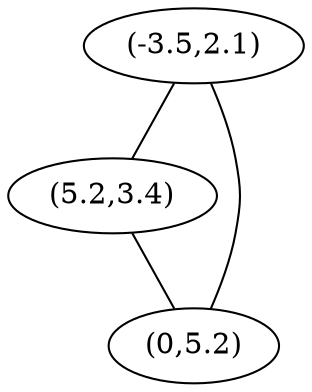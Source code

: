 graph G {
  A [label = "(5.2,3.4)"];
  infrontofHP114 [label = "(-3.5,2.1)"];
  C [label = "(0,5.2)"];

  A -- C;
  infrontofHP114 -- C;
  infrontofHP114 -- A;
}


